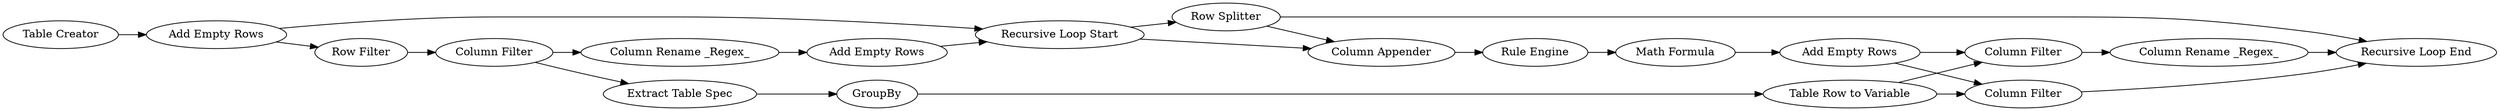 digraph {
	1 [label="Table Creator"]
	2 [label="Recursive Loop Start"]
	4 [label="Math Formula"]
	7 [label="Column Filter"]
	9 [label="Row Splitter"]
	10 [label="Column Appender"]
	11 [label="Recursive Loop End"]
	12 [label="Rule Engine"]
	13 [label="Column Rename _Regex_"]
	14 [label="Column Filter"]
	15 [label="Column Rename _Regex_"]
	16 [label="Row Filter"]
	17 [label="Add Empty Rows"]
	19 [label="Table Row to Variable"]
	20 [label="Extract Table Spec"]
	21 [label=GroupBy]
	22 [label="Column Filter"]
	383 [label="Add Empty Rows"]
	384 [label="Add Empty Rows"]
	1 -> 383
	2 -> 10
	2 -> 9
	4 -> 384
	7 -> 13
	9 -> 11
	9 -> 10
	10 -> 12
	12 -> 4
	13 -> 11
	14 -> 15
	14 -> 20
	15 -> 17
	16 -> 14
	17 -> 2
	19 -> 22
	19 -> 7
	20 -> 21
	21 -> 19
	22 -> 11
	383 -> 2
	383 -> 16
	384 -> 22
	384 -> 7
	rankdir=LR
}

